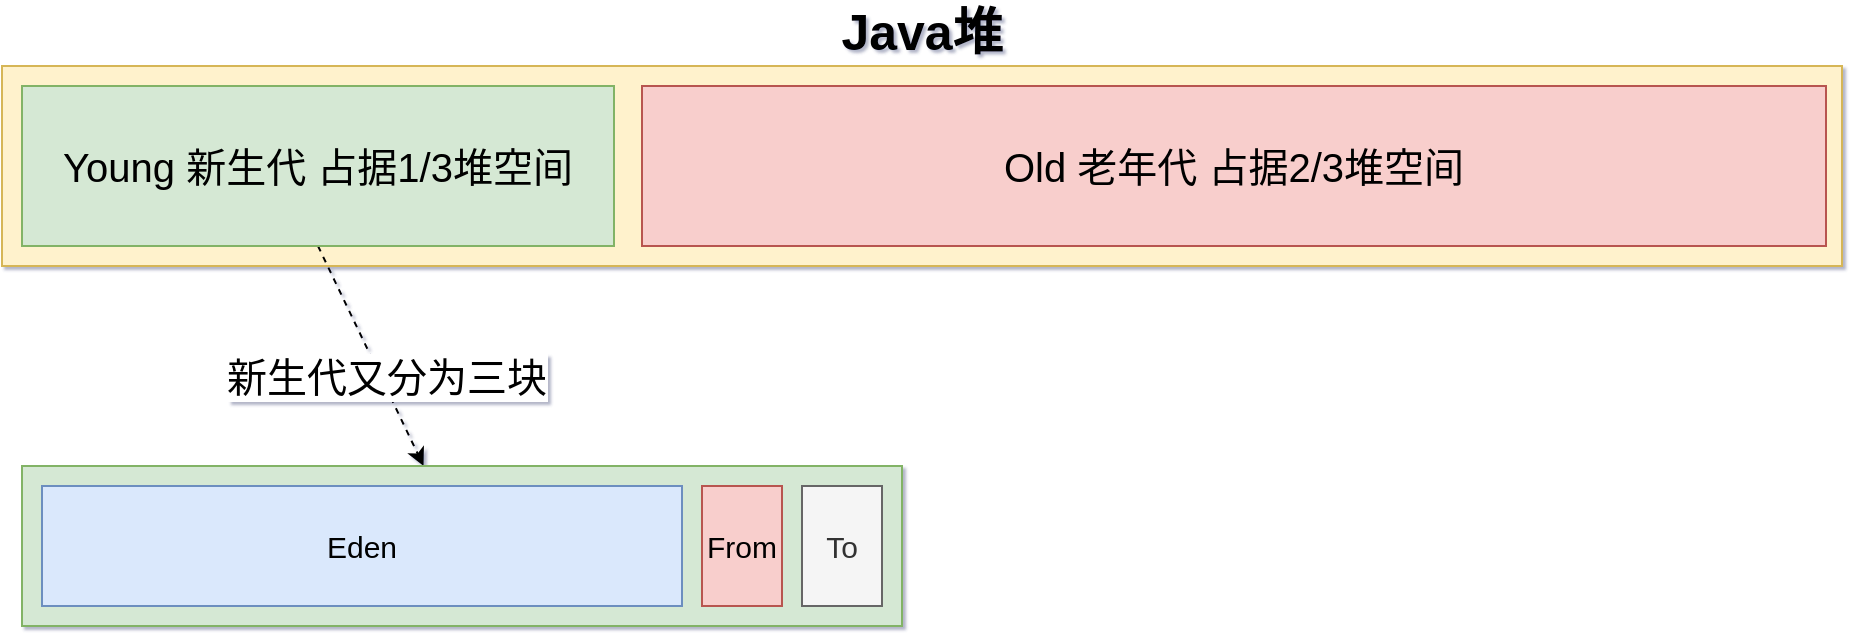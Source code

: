 <mxfile version="15.4.0" type="device"><diagram id="0SwukNbntFXk8D5h8MQB" name="第 1 页"><mxGraphModel dx="1278" dy="948" grid="1" gridSize="10" guides="1" tooltips="1" connect="1" arrows="1" fold="1" page="1" pageScale="1" pageWidth="1169" pageHeight="827" math="0" shadow="1"><root><mxCell id="0"/><mxCell id="1" parent="0"/><mxCell id="AbwBoHbXBdZy4-ojNfyJ-1" value="Java堆" style="whiteSpace=wrap;html=1;fillColor=#fff2cc;strokeColor=#d6b656;verticalAlign=bottom;labelPosition=center;verticalLabelPosition=top;align=center;fontSize=25;fontStyle=1" vertex="1" parent="1"><mxGeometry x="70" y="160" width="920" height="100" as="geometry"/></mxCell><mxCell id="AbwBoHbXBdZy4-ojNfyJ-6" style="rounded=0;orthogonalLoop=1;jettySize=auto;html=1;exitX=0.5;exitY=1;exitDx=0;exitDy=0;fontSize=25;fontStyle=0;dashed=1;" edge="1" parent="1" source="AbwBoHbXBdZy4-ojNfyJ-2" target="AbwBoHbXBdZy4-ojNfyJ-5"><mxGeometry relative="1" as="geometry"/></mxCell><mxCell id="AbwBoHbXBdZy4-ojNfyJ-7" value="新生代又分为三块" style="edgeLabel;html=1;align=center;verticalAlign=middle;resizable=0;points=[];fontSize=20;" vertex="1" connectable="0" parent="AbwBoHbXBdZy4-ojNfyJ-6"><mxGeometry x="0.278" y="-1" relative="1" as="geometry"><mxPoint x="1" y="-6" as="offset"/></mxGeometry></mxCell><mxCell id="AbwBoHbXBdZy4-ojNfyJ-2" value="Young 新生代 占据1/3堆空间" style="rounded=0;whiteSpace=wrap;html=1;fontSize=20;align=center;verticalAlign=middle;fillColor=#d5e8d4;strokeColor=#82b366;" vertex="1" parent="1"><mxGeometry x="80" y="170" width="296" height="80" as="geometry"/></mxCell><mxCell id="AbwBoHbXBdZy4-ojNfyJ-3" value="Old 老年代 占据2/3堆空间" style="rounded=0;whiteSpace=wrap;html=1;fontSize=20;align=center;verticalAlign=middle;fillColor=#f8cecc;strokeColor=#b85450;" vertex="1" parent="1"><mxGeometry x="390" y="170" width="592" height="80" as="geometry"/></mxCell><mxCell id="AbwBoHbXBdZy4-ojNfyJ-5" value="" style="rounded=0;whiteSpace=wrap;html=1;fontSize=15;align=center;verticalAlign=middle;fillColor=#d5e8d4;strokeColor=#82b366;" vertex="1" parent="1"><mxGeometry x="80" y="360" width="440" height="80" as="geometry"/></mxCell><mxCell id="AbwBoHbXBdZy4-ojNfyJ-8" value="Eden" style="whiteSpace=wrap;html=1;fontSize=15;align=center;verticalAlign=middle;fillColor=#dae8fc;strokeColor=#6c8ebf;" vertex="1" parent="1"><mxGeometry x="90" y="370" width="320" height="60" as="geometry"/></mxCell><mxCell id="AbwBoHbXBdZy4-ojNfyJ-9" value="From" style="whiteSpace=wrap;html=1;fontSize=15;align=center;verticalAlign=middle;fillColor=#f8cecc;strokeColor=#b85450;" vertex="1" parent="1"><mxGeometry x="420" y="370" width="40" height="60" as="geometry"/></mxCell><mxCell id="AbwBoHbXBdZy4-ojNfyJ-10" value="To" style="whiteSpace=wrap;html=1;fontSize=15;align=center;verticalAlign=middle;fillColor=#f5f5f5;strokeColor=#666666;fontColor=#333333;" vertex="1" parent="1"><mxGeometry x="470" y="370" width="40" height="60" as="geometry"/></mxCell></root></mxGraphModel></diagram></mxfile>